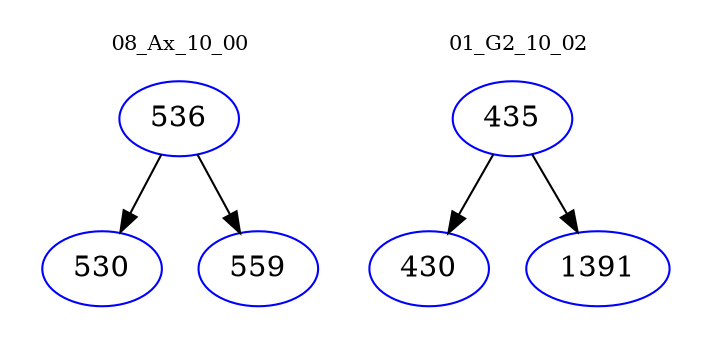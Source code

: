 digraph{
subgraph cluster_0 {
color = white
label = "08_Ax_10_00";
fontsize=10;
T0_536 [label="536", color="blue"]
T0_536 -> T0_530 [color="black"]
T0_530 [label="530", color="blue"]
T0_536 -> T0_559 [color="black"]
T0_559 [label="559", color="blue"]
}
subgraph cluster_1 {
color = white
label = "01_G2_10_02";
fontsize=10;
T1_435 [label="435", color="blue"]
T1_435 -> T1_430 [color="black"]
T1_430 [label="430", color="blue"]
T1_435 -> T1_1391 [color="black"]
T1_1391 [label="1391", color="blue"]
}
}

